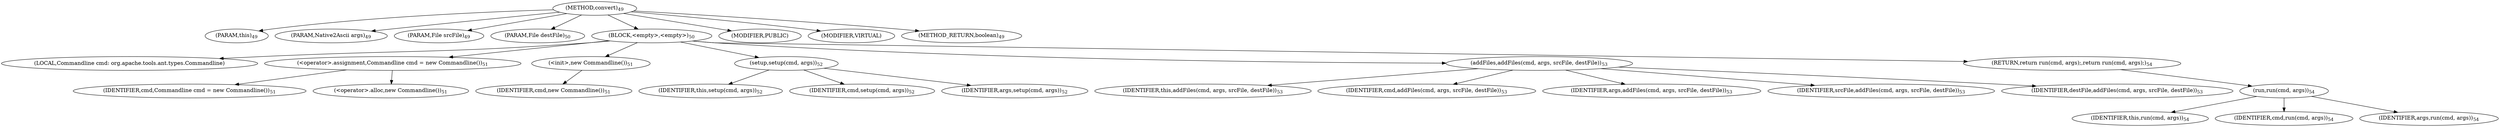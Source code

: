 digraph "convert" {  
"33" [label = <(METHOD,convert)<SUB>49</SUB>> ]
"6" [label = <(PARAM,this)<SUB>49</SUB>> ]
"34" [label = <(PARAM,Native2Ascii args)<SUB>49</SUB>> ]
"35" [label = <(PARAM,File srcFile)<SUB>49</SUB>> ]
"36" [label = <(PARAM,File destFile)<SUB>50</SUB>> ]
"37" [label = <(BLOCK,&lt;empty&gt;,&lt;empty&gt;)<SUB>50</SUB>> ]
"4" [label = <(LOCAL,Commandline cmd: org.apache.tools.ant.types.Commandline)> ]
"38" [label = <(&lt;operator&gt;.assignment,Commandline cmd = new Commandline())<SUB>51</SUB>> ]
"39" [label = <(IDENTIFIER,cmd,Commandline cmd = new Commandline())<SUB>51</SUB>> ]
"40" [label = <(&lt;operator&gt;.alloc,new Commandline())<SUB>51</SUB>> ]
"41" [label = <(&lt;init&gt;,new Commandline())<SUB>51</SUB>> ]
"3" [label = <(IDENTIFIER,cmd,new Commandline())<SUB>51</SUB>> ]
"42" [label = <(setup,setup(cmd, args))<SUB>52</SUB>> ]
"5" [label = <(IDENTIFIER,this,setup(cmd, args))<SUB>52</SUB>> ]
"43" [label = <(IDENTIFIER,cmd,setup(cmd, args))<SUB>52</SUB>> ]
"44" [label = <(IDENTIFIER,args,setup(cmd, args))<SUB>52</SUB>> ]
"45" [label = <(addFiles,addFiles(cmd, args, srcFile, destFile))<SUB>53</SUB>> ]
"7" [label = <(IDENTIFIER,this,addFiles(cmd, args, srcFile, destFile))<SUB>53</SUB>> ]
"46" [label = <(IDENTIFIER,cmd,addFiles(cmd, args, srcFile, destFile))<SUB>53</SUB>> ]
"47" [label = <(IDENTIFIER,args,addFiles(cmd, args, srcFile, destFile))<SUB>53</SUB>> ]
"48" [label = <(IDENTIFIER,srcFile,addFiles(cmd, args, srcFile, destFile))<SUB>53</SUB>> ]
"49" [label = <(IDENTIFIER,destFile,addFiles(cmd, args, srcFile, destFile))<SUB>53</SUB>> ]
"50" [label = <(RETURN,return run(cmd, args);,return run(cmd, args);)<SUB>54</SUB>> ]
"51" [label = <(run,run(cmd, args))<SUB>54</SUB>> ]
"8" [label = <(IDENTIFIER,this,run(cmd, args))<SUB>54</SUB>> ]
"52" [label = <(IDENTIFIER,cmd,run(cmd, args))<SUB>54</SUB>> ]
"53" [label = <(IDENTIFIER,args,run(cmd, args))<SUB>54</SUB>> ]
"54" [label = <(MODIFIER,PUBLIC)> ]
"55" [label = <(MODIFIER,VIRTUAL)> ]
"56" [label = <(METHOD_RETURN,boolean)<SUB>49</SUB>> ]
  "33" -> "6" 
  "33" -> "34" 
  "33" -> "35" 
  "33" -> "36" 
  "33" -> "37" 
  "33" -> "54" 
  "33" -> "55" 
  "33" -> "56" 
  "37" -> "4" 
  "37" -> "38" 
  "37" -> "41" 
  "37" -> "42" 
  "37" -> "45" 
  "37" -> "50" 
  "38" -> "39" 
  "38" -> "40" 
  "41" -> "3" 
  "42" -> "5" 
  "42" -> "43" 
  "42" -> "44" 
  "45" -> "7" 
  "45" -> "46" 
  "45" -> "47" 
  "45" -> "48" 
  "45" -> "49" 
  "50" -> "51" 
  "51" -> "8" 
  "51" -> "52" 
  "51" -> "53" 
}
